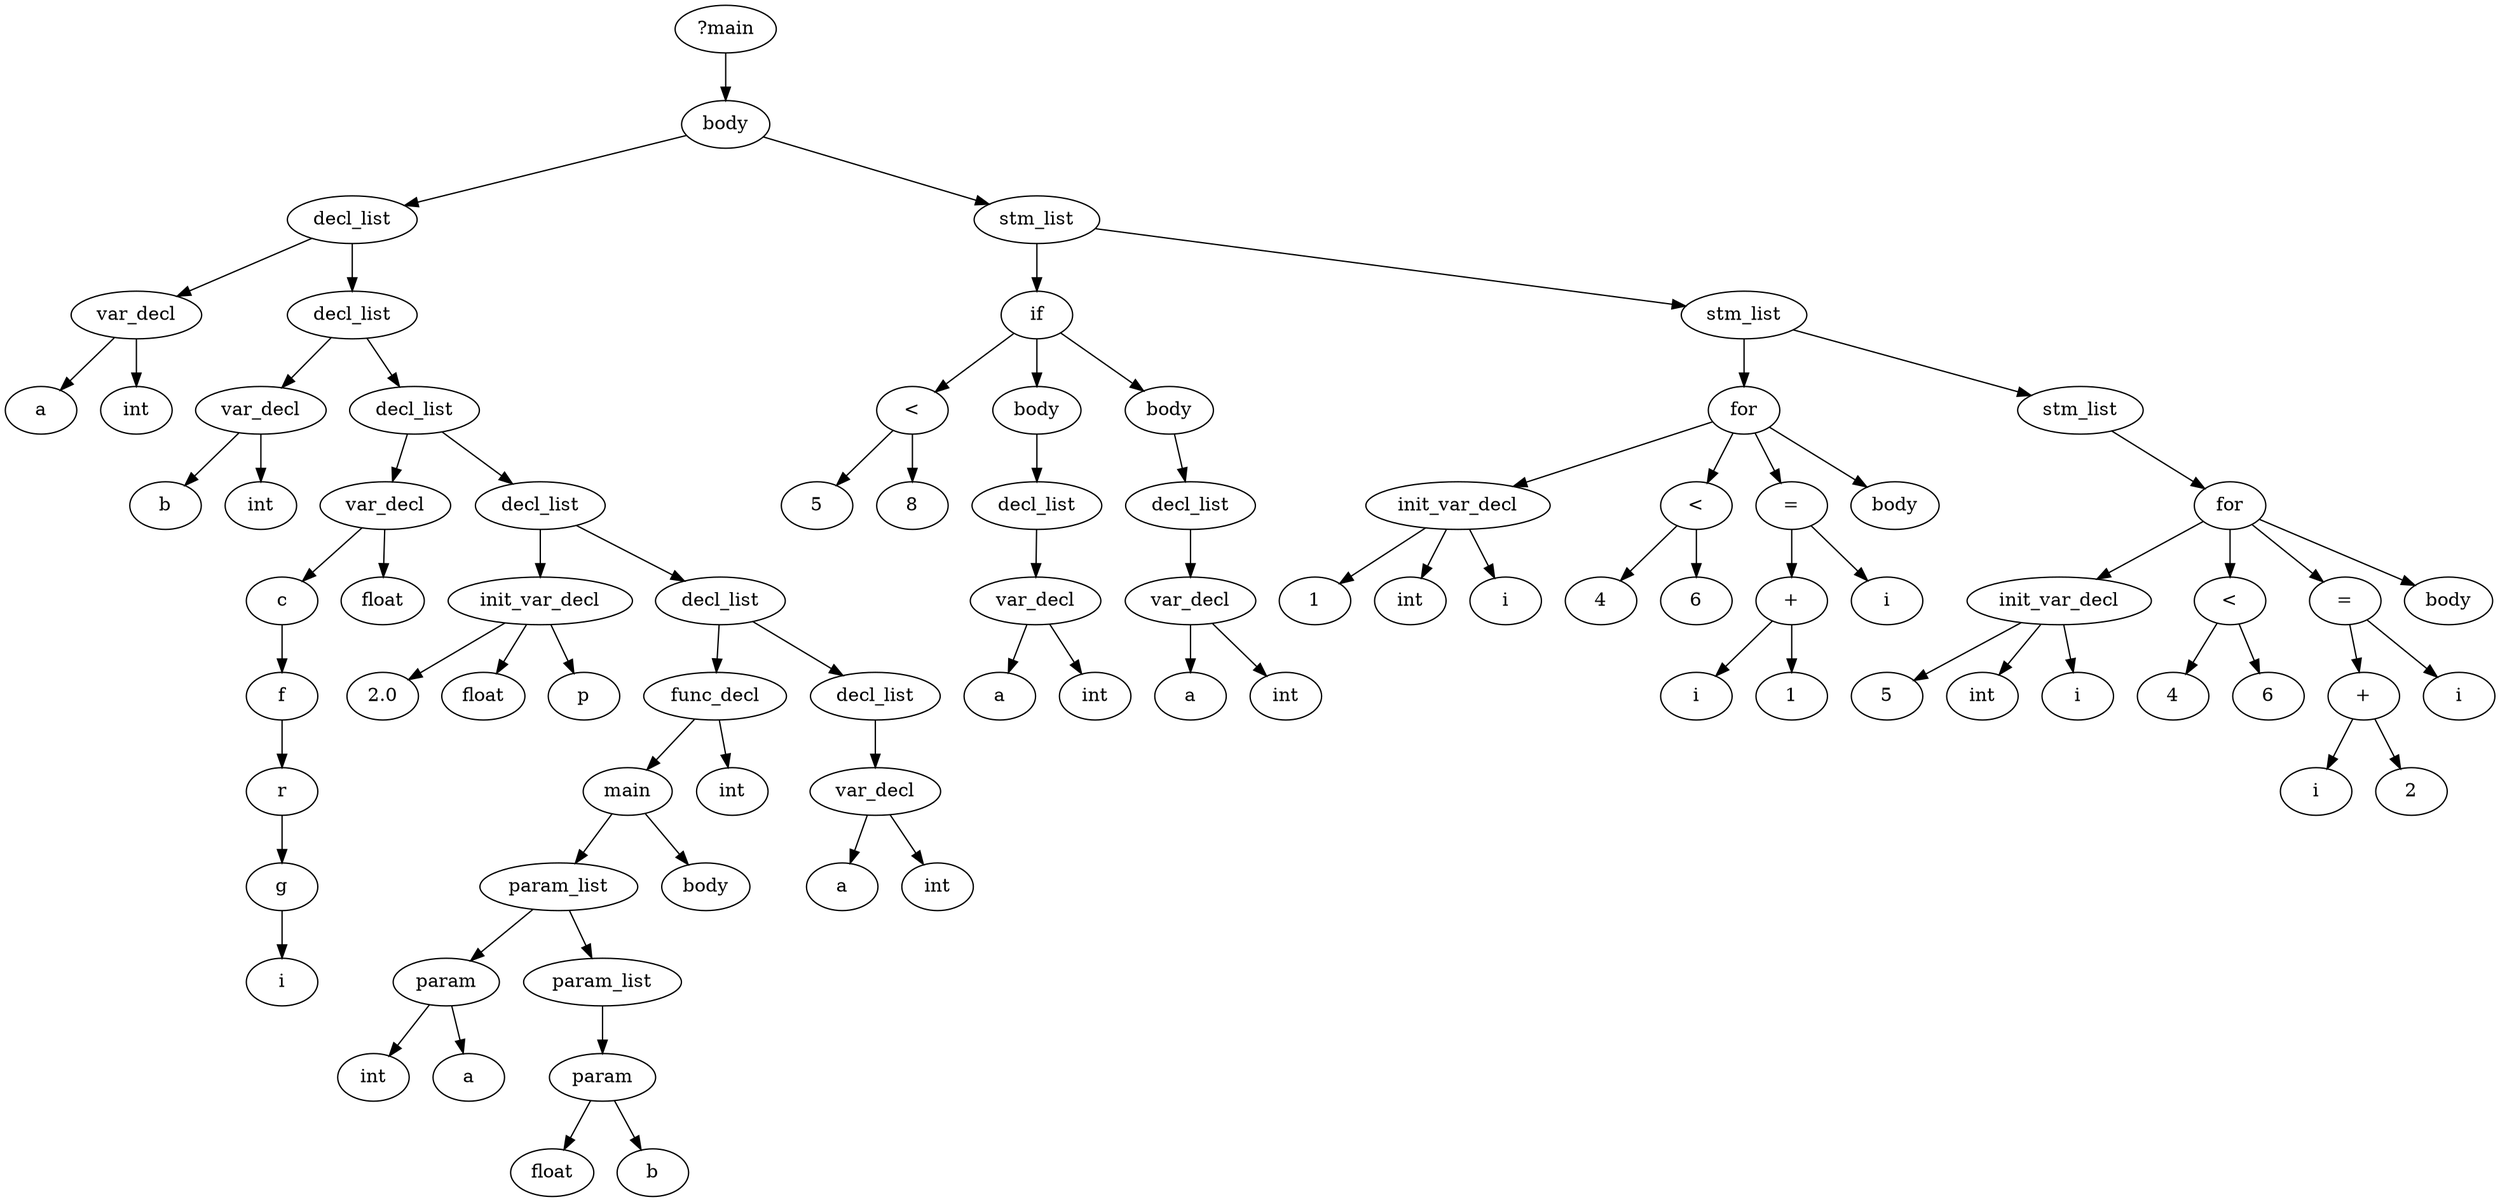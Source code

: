 digraph {
	0 [label="?main"]
	1 [label=body]
	2 [label=var_decl]
	3 [label=a]
	4 [label=int]
	2 -> 3
	2 -> 4
	5 [label=decl_list]
	6 [label=var_decl]
	7 [label=b]
	8 [label=int]
	6 -> 7
	6 -> 8
	9 [label=decl_list]
	10 [label=var_decl]
	11 [label=c]
	12 [label=f]
	13 [label=r]
	14 [label=g]
	15 [label=i]
	14 -> 15
	13 -> 14
	12 -> 13
	11 -> 12
	16 [label=float]
	10 -> 11
	10 -> 16
	17 [label=decl_list]
	18 [label=init_var_decl]
	19 [label=2.0]
	20 [label=float]
	21 [label=p]
	18 -> 20
	18 -> 21
	18 -> 19
	22 [label=decl_list]
	23 [label=func_decl]
	24 [label=main]
	25 [label=param]
	26 [label=int]
	27 [label=a]
	25 -> 26
	25 -> 27
	28 [label=param_list]
	28 -> 25
	29 [label=param]
	30 [label=float]
	31 [label=b]
	29 -> 30
	29 -> 31
	32 [label=param_list]
	32 -> 29
	28 -> 32
	24 -> 28
	33 [label=body]
	24 -> 33
	34 [label=int]
	23 -> 24
	23 -> 34
	35 [label=decl_list]
	36 [label=var_decl]
	37 [label=a]
	38 [label=int]
	36 -> 37
	36 -> 38
	39 [label=decl_list]
	39 -> 36
	35 -> 39
	35 -> 23
	22 -> 35
	22 -> 18
	17 -> 22
	17 -> 10
	9 -> 17
	9 -> 6
	5 -> 9
	5 -> 2
	1 -> 5
	40 [label=stm_list]
	41 [label=5]
	42 [label=8]
	43 [label="<"]
	43 -> 41
	43 -> 42
	44 [label=body]
	45 [label=var_decl]
	46 [label=a]
	47 [label=int]
	45 -> 46
	45 -> 47
	48 [label=decl_list]
	48 -> 45
	44 -> 48
	49 [label=if]
	50 [label=body]
	51 [label=var_decl]
	52 [label=a]
	53 [label=int]
	51 -> 52
	51 -> 53
	54 [label=decl_list]
	54 -> 51
	50 -> 54
	49 -> 50
	49 -> 43
	49 -> 44
	40 -> 49
	55 [label=stm_list]
	56 [label=init_var_decl]
	57 [label=1]
	58 [label=int]
	59 [label=i]
	56 -> 58
	56 -> 59
	56 -> 57
	60 [label=4]
	61 [label=6]
	62 [label="<"]
	62 -> 60
	62 -> 61
	63 [label=i]
	64 [label=1]
	65 [label="+"]
	65 -> 63
	65 -> 64
	66 [label="="]
	67 [label=i]
	66 -> 67
	66 -> 65
	68 [label=body]
	69 [label=for]
	69 -> 56
	69 -> 62
	69 -> 66
	69 -> 68
	55 -> 69
	70 [label=stm_list]
	71 [label=init_var_decl]
	72 [label=5]
	73 [label=int]
	74 [label=i]
	71 -> 73
	71 -> 74
	71 -> 72
	75 [label=4]
	76 [label=6]
	77 [label="<"]
	77 -> 75
	77 -> 76
	78 [label=i]
	79 [label=2]
	80 [label="+"]
	80 -> 78
	80 -> 79
	81 [label="="]
	82 [label=i]
	81 -> 82
	81 -> 80
	83 [label=body]
	84 [label=for]
	84 -> 71
	84 -> 77
	84 -> 81
	84 -> 83
	70 -> 84
	55 -> 70
	40 -> 55
	1 -> 40
	0 -> 1
}
